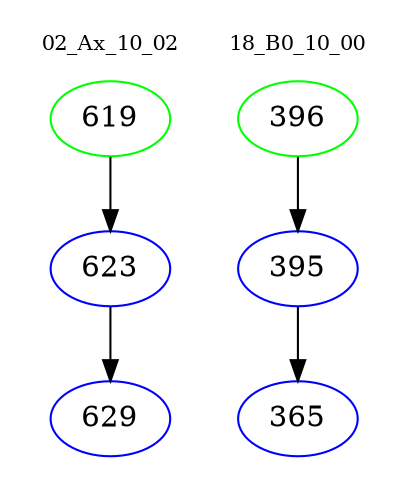 digraph{
subgraph cluster_0 {
color = white
label = "02_Ax_10_02";
fontsize=10;
T0_619 [label="619", color="green"]
T0_619 -> T0_623 [color="black"]
T0_623 [label="623", color="blue"]
T0_623 -> T0_629 [color="black"]
T0_629 [label="629", color="blue"]
}
subgraph cluster_1 {
color = white
label = "18_B0_10_00";
fontsize=10;
T1_396 [label="396", color="green"]
T1_396 -> T1_395 [color="black"]
T1_395 [label="395", color="blue"]
T1_395 -> T1_365 [color="black"]
T1_365 [label="365", color="blue"]
}
}
